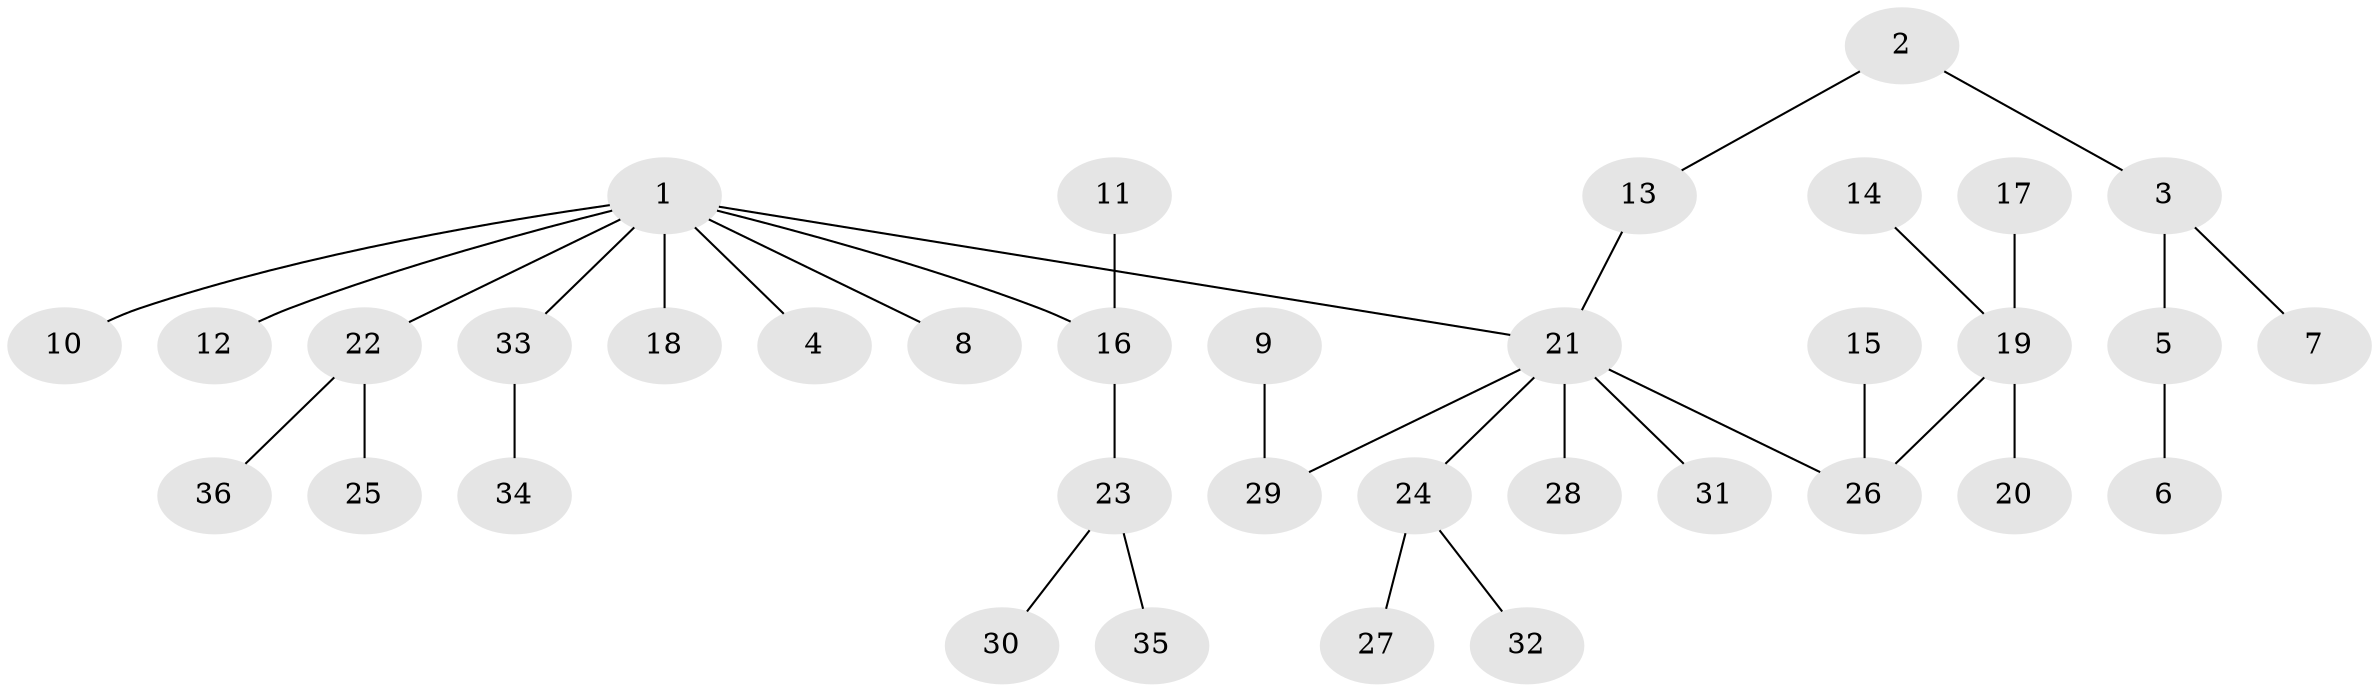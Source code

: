 // original degree distribution, {4: 0.07042253521126761, 7: 0.028169014084507043, 3: 0.1267605633802817, 1: 0.5633802816901409, 5: 0.04225352112676056, 2: 0.16901408450704225}
// Generated by graph-tools (version 1.1) at 2025/26/03/09/25 03:26:22]
// undirected, 36 vertices, 35 edges
graph export_dot {
graph [start="1"]
  node [color=gray90,style=filled];
  1;
  2;
  3;
  4;
  5;
  6;
  7;
  8;
  9;
  10;
  11;
  12;
  13;
  14;
  15;
  16;
  17;
  18;
  19;
  20;
  21;
  22;
  23;
  24;
  25;
  26;
  27;
  28;
  29;
  30;
  31;
  32;
  33;
  34;
  35;
  36;
  1 -- 4 [weight=1.0];
  1 -- 8 [weight=1.0];
  1 -- 10 [weight=1.0];
  1 -- 12 [weight=1.0];
  1 -- 16 [weight=1.0];
  1 -- 18 [weight=1.0];
  1 -- 21 [weight=1.0];
  1 -- 22 [weight=1.0];
  1 -- 33 [weight=1.0];
  2 -- 3 [weight=1.0];
  2 -- 13 [weight=1.0];
  3 -- 5 [weight=1.0];
  3 -- 7 [weight=1.0];
  5 -- 6 [weight=1.0];
  9 -- 29 [weight=1.0];
  11 -- 16 [weight=1.0];
  13 -- 21 [weight=1.0];
  14 -- 19 [weight=1.0];
  15 -- 26 [weight=1.0];
  16 -- 23 [weight=1.0];
  17 -- 19 [weight=1.0];
  19 -- 20 [weight=1.0];
  19 -- 26 [weight=1.0];
  21 -- 24 [weight=1.0];
  21 -- 26 [weight=1.0];
  21 -- 28 [weight=1.0];
  21 -- 29 [weight=1.0];
  21 -- 31 [weight=1.0];
  22 -- 25 [weight=1.0];
  22 -- 36 [weight=1.0];
  23 -- 30 [weight=1.0];
  23 -- 35 [weight=1.0];
  24 -- 27 [weight=1.0];
  24 -- 32 [weight=1.0];
  33 -- 34 [weight=1.0];
}

